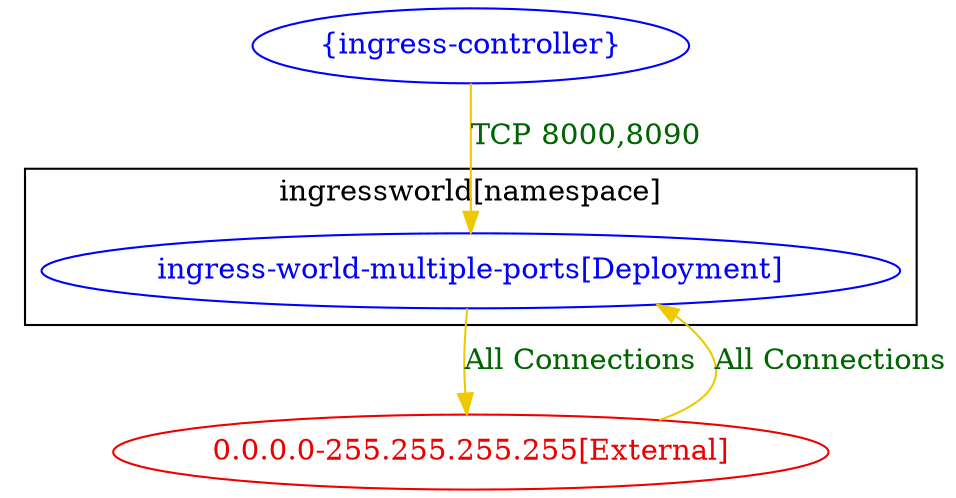 digraph {
	subgraph "cluster_ingressworld[namespace]" {
		color="black"
		fontcolor="black"
		"ingressworld/ingress-world-multiple-ports[Deployment]" [label="ingress-world-multiple-ports[Deployment]" color="blue" fontcolor="blue"]
		label="ingressworld[namespace]"
	}
	"0.0.0.0-255.255.255.255[External]" [label="0.0.0.0-255.255.255.255[External]" color="red2" fontcolor="red2"]
	"{ingress-controller}" [label="{ingress-controller}" color="blue" fontcolor="blue"]
	"0.0.0.0-255.255.255.255[External]" -> "ingressworld/ingress-world-multiple-ports[Deployment]" [label="All Connections" color="gold2" fontcolor="darkgreen" weight=0.5]
	"ingressworld/ingress-world-multiple-ports[Deployment]" -> "0.0.0.0-255.255.255.255[External]" [label="All Connections" color="gold2" fontcolor="darkgreen" weight=1]
	"{ingress-controller}" -> "ingressworld/ingress-world-multiple-ports[Deployment]" [label="TCP 8000,8090" color="gold2" fontcolor="darkgreen" weight=1]
}